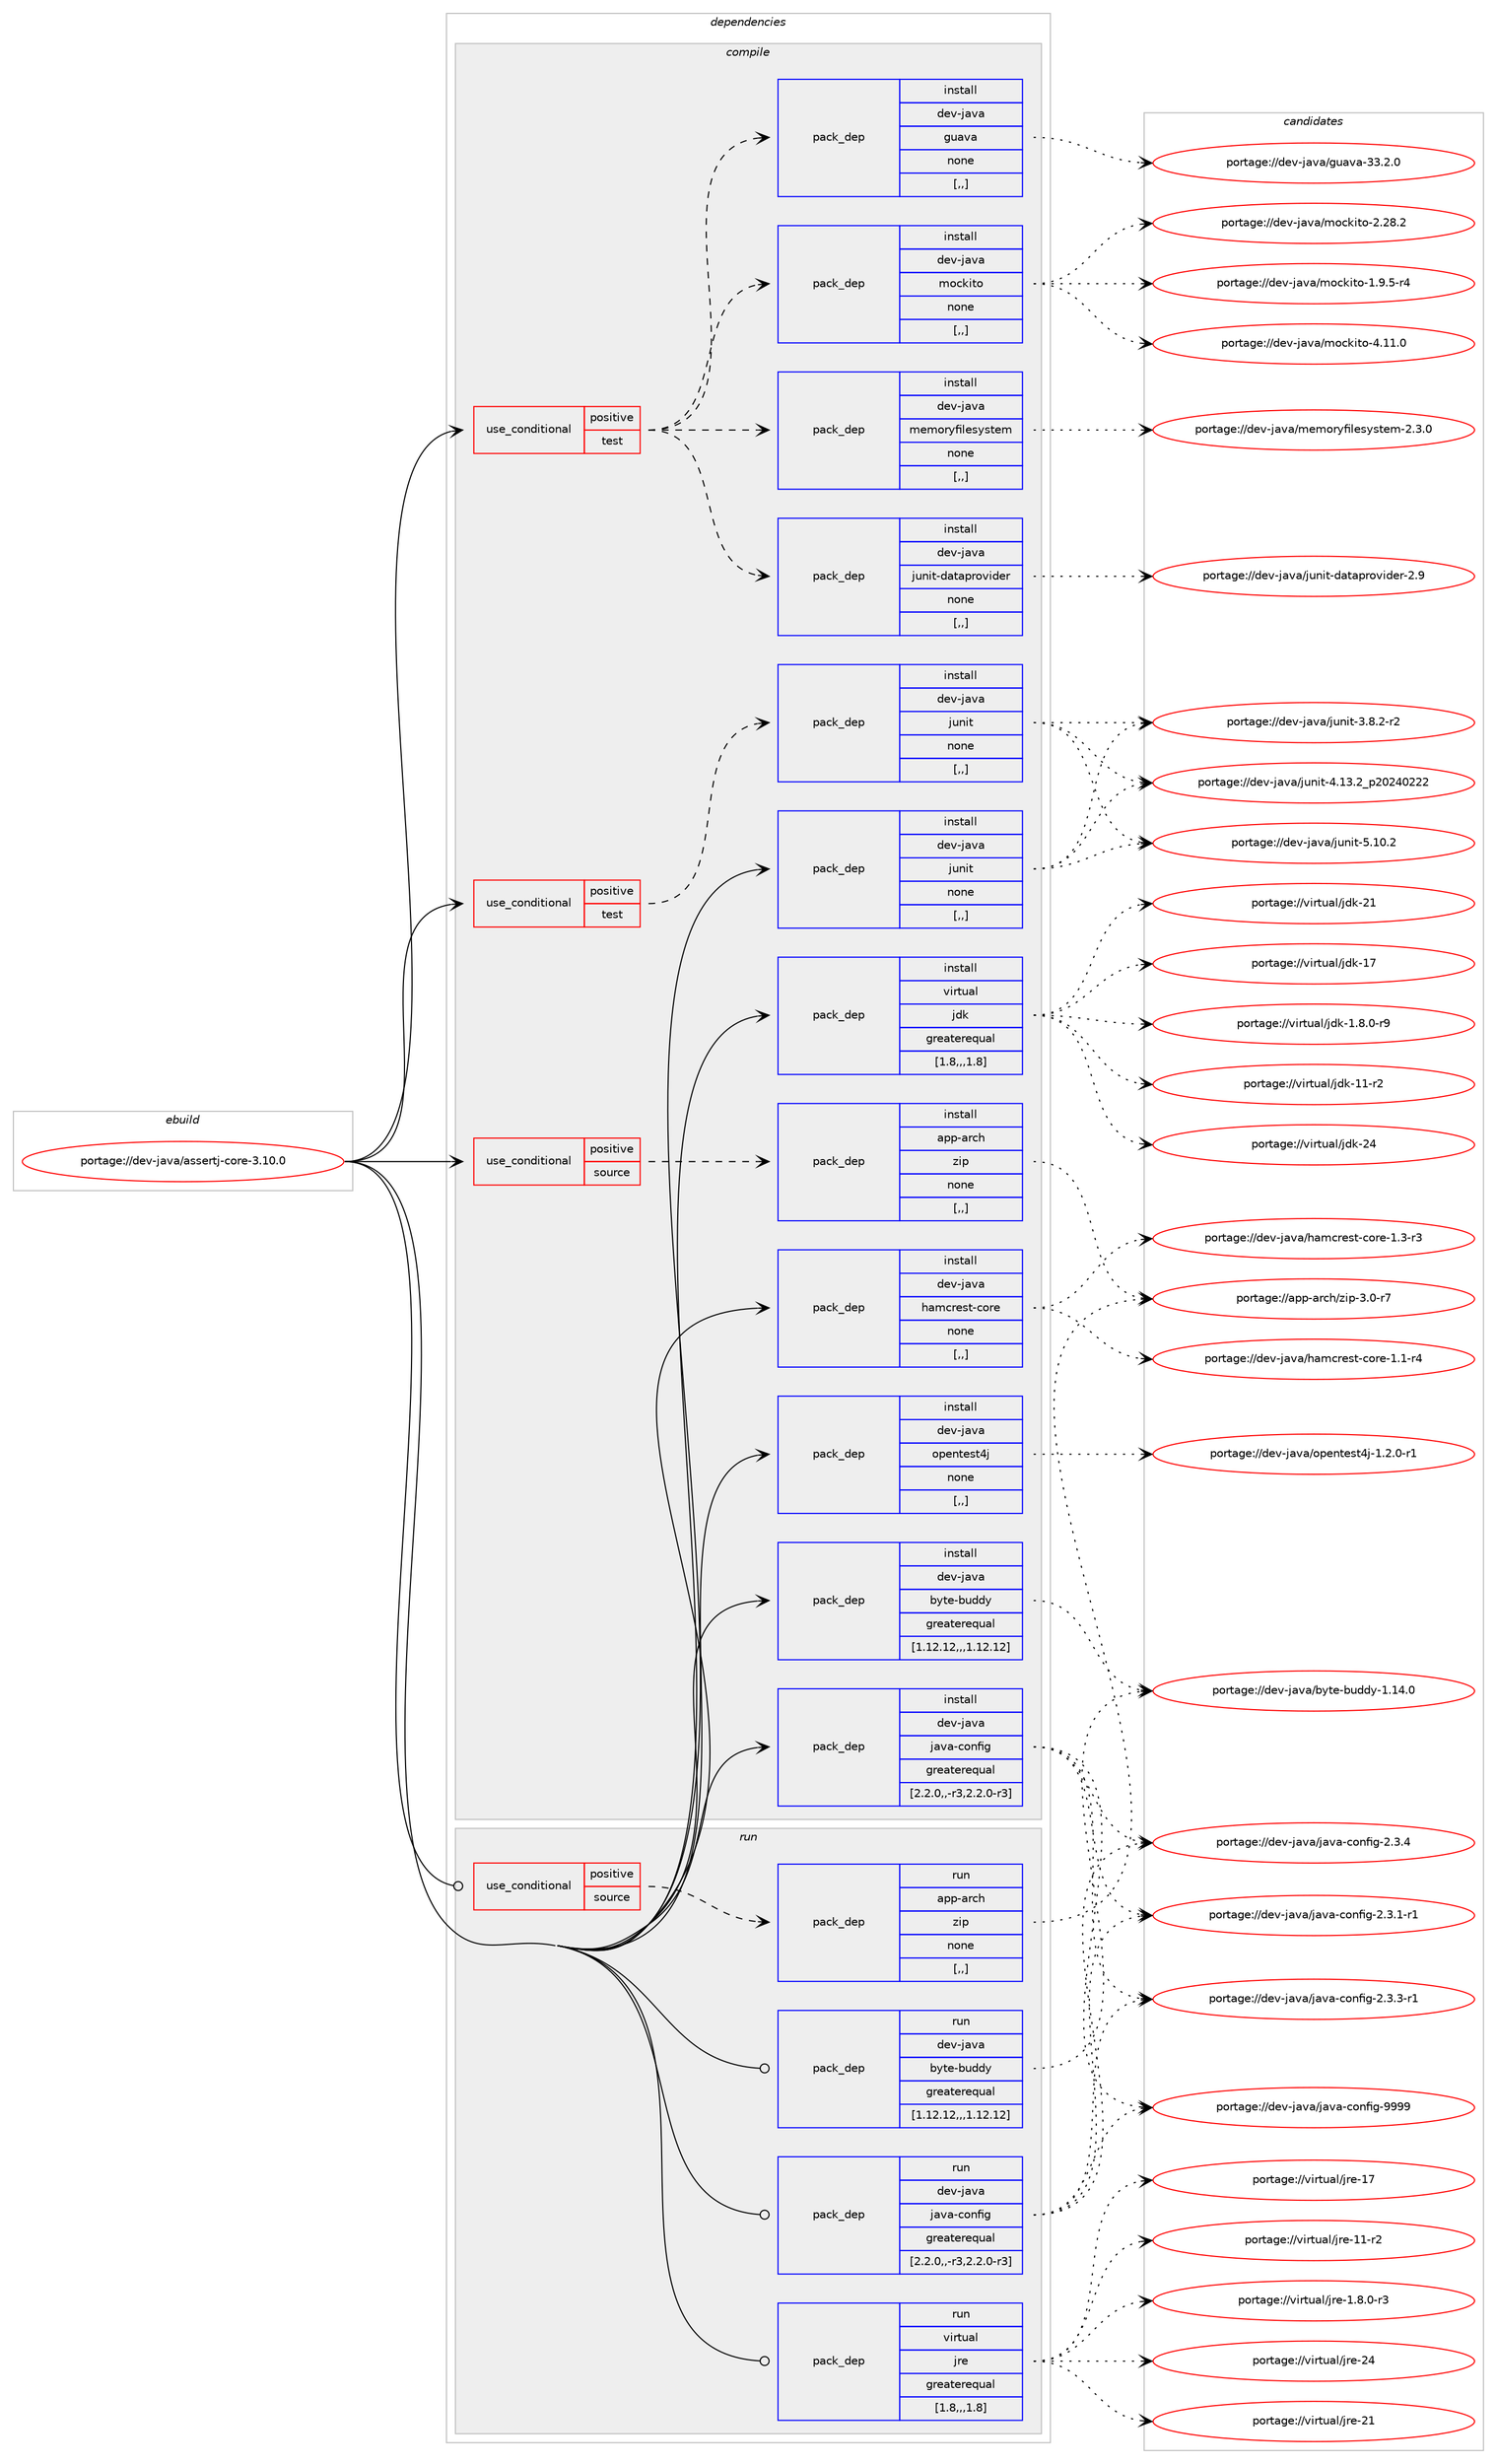 digraph prolog {

# *************
# Graph options
# *************

newrank=true;
concentrate=true;
compound=true;
graph [rankdir=LR,fontname=Helvetica,fontsize=10,ranksep=1.5];#, ranksep=2.5, nodesep=0.2];
edge  [arrowhead=vee];
node  [fontname=Helvetica,fontsize=10];

# **********
# The ebuild
# **********

subgraph cluster_leftcol {
color=gray;
label=<<i>ebuild</i>>;
id [label="portage://dev-java/assertj-core-3.10.0", color=red, width=4, href="../dev-java/assertj-core-3.10.0.svg"];
}

# ****************
# The dependencies
# ****************

subgraph cluster_midcol {
color=gray;
label=<<i>dependencies</i>>;
subgraph cluster_compile {
fillcolor="#eeeeee";
style=filled;
label=<<i>compile</i>>;
subgraph cond21467 {
dependency92839 [label=<<TABLE BORDER="0" CELLBORDER="1" CELLSPACING="0" CELLPADDING="4"><TR><TD ROWSPAN="3" CELLPADDING="10">use_conditional</TD></TR><TR><TD>positive</TD></TR><TR><TD>source</TD></TR></TABLE>>, shape=none, color=red];
subgraph pack70317 {
dependency92840 [label=<<TABLE BORDER="0" CELLBORDER="1" CELLSPACING="0" CELLPADDING="4" WIDTH="220"><TR><TD ROWSPAN="6" CELLPADDING="30">pack_dep</TD></TR><TR><TD WIDTH="110">install</TD></TR><TR><TD>app-arch</TD></TR><TR><TD>zip</TD></TR><TR><TD>none</TD></TR><TR><TD>[,,]</TD></TR></TABLE>>, shape=none, color=blue];
}
dependency92839:e -> dependency92840:w [weight=20,style="dashed",arrowhead="vee"];
}
id:e -> dependency92839:w [weight=20,style="solid",arrowhead="vee"];
subgraph cond21468 {
dependency92841 [label=<<TABLE BORDER="0" CELLBORDER="1" CELLSPACING="0" CELLPADDING="4"><TR><TD ROWSPAN="3" CELLPADDING="10">use_conditional</TD></TR><TR><TD>positive</TD></TR><TR><TD>test</TD></TR></TABLE>>, shape=none, color=red];
subgraph pack70318 {
dependency92842 [label=<<TABLE BORDER="0" CELLBORDER="1" CELLSPACING="0" CELLPADDING="4" WIDTH="220"><TR><TD ROWSPAN="6" CELLPADDING="30">pack_dep</TD></TR><TR><TD WIDTH="110">install</TD></TR><TR><TD>dev-java</TD></TR><TR><TD>guava</TD></TR><TR><TD>none</TD></TR><TR><TD>[,,]</TD></TR></TABLE>>, shape=none, color=blue];
}
dependency92841:e -> dependency92842:w [weight=20,style="dashed",arrowhead="vee"];
subgraph pack70319 {
dependency92843 [label=<<TABLE BORDER="0" CELLBORDER="1" CELLSPACING="0" CELLPADDING="4" WIDTH="220"><TR><TD ROWSPAN="6" CELLPADDING="30">pack_dep</TD></TR><TR><TD WIDTH="110">install</TD></TR><TR><TD>dev-java</TD></TR><TR><TD>junit-dataprovider</TD></TR><TR><TD>none</TD></TR><TR><TD>[,,]</TD></TR></TABLE>>, shape=none, color=blue];
}
dependency92841:e -> dependency92843:w [weight=20,style="dashed",arrowhead="vee"];
subgraph pack70320 {
dependency92844 [label=<<TABLE BORDER="0" CELLBORDER="1" CELLSPACING="0" CELLPADDING="4" WIDTH="220"><TR><TD ROWSPAN="6" CELLPADDING="30">pack_dep</TD></TR><TR><TD WIDTH="110">install</TD></TR><TR><TD>dev-java</TD></TR><TR><TD>memoryfilesystem</TD></TR><TR><TD>none</TD></TR><TR><TD>[,,]</TD></TR></TABLE>>, shape=none, color=blue];
}
dependency92841:e -> dependency92844:w [weight=20,style="dashed",arrowhead="vee"];
subgraph pack70321 {
dependency92845 [label=<<TABLE BORDER="0" CELLBORDER="1" CELLSPACING="0" CELLPADDING="4" WIDTH="220"><TR><TD ROWSPAN="6" CELLPADDING="30">pack_dep</TD></TR><TR><TD WIDTH="110">install</TD></TR><TR><TD>dev-java</TD></TR><TR><TD>mockito</TD></TR><TR><TD>none</TD></TR><TR><TD>[,,]</TD></TR></TABLE>>, shape=none, color=blue];
}
dependency92841:e -> dependency92845:w [weight=20,style="dashed",arrowhead="vee"];
}
id:e -> dependency92841:w [weight=20,style="solid",arrowhead="vee"];
subgraph cond21469 {
dependency92846 [label=<<TABLE BORDER="0" CELLBORDER="1" CELLSPACING="0" CELLPADDING="4"><TR><TD ROWSPAN="3" CELLPADDING="10">use_conditional</TD></TR><TR><TD>positive</TD></TR><TR><TD>test</TD></TR></TABLE>>, shape=none, color=red];
subgraph pack70322 {
dependency92847 [label=<<TABLE BORDER="0" CELLBORDER="1" CELLSPACING="0" CELLPADDING="4" WIDTH="220"><TR><TD ROWSPAN="6" CELLPADDING="30">pack_dep</TD></TR><TR><TD WIDTH="110">install</TD></TR><TR><TD>dev-java</TD></TR><TR><TD>junit</TD></TR><TR><TD>none</TD></TR><TR><TD>[,,]</TD></TR></TABLE>>, shape=none, color=blue];
}
dependency92846:e -> dependency92847:w [weight=20,style="dashed",arrowhead="vee"];
}
id:e -> dependency92846:w [weight=20,style="solid",arrowhead="vee"];
subgraph pack70323 {
dependency92848 [label=<<TABLE BORDER="0" CELLBORDER="1" CELLSPACING="0" CELLPADDING="4" WIDTH="220"><TR><TD ROWSPAN="6" CELLPADDING="30">pack_dep</TD></TR><TR><TD WIDTH="110">install</TD></TR><TR><TD>dev-java</TD></TR><TR><TD>byte-buddy</TD></TR><TR><TD>greaterequal</TD></TR><TR><TD>[1.12.12,,,1.12.12]</TD></TR></TABLE>>, shape=none, color=blue];
}
id:e -> dependency92848:w [weight=20,style="solid",arrowhead="vee"];
subgraph pack70324 {
dependency92849 [label=<<TABLE BORDER="0" CELLBORDER="1" CELLSPACING="0" CELLPADDING="4" WIDTH="220"><TR><TD ROWSPAN="6" CELLPADDING="30">pack_dep</TD></TR><TR><TD WIDTH="110">install</TD></TR><TR><TD>dev-java</TD></TR><TR><TD>hamcrest-core</TD></TR><TR><TD>none</TD></TR><TR><TD>[,,]</TD></TR></TABLE>>, shape=none, color=blue];
}
id:e -> dependency92849:w [weight=20,style="solid",arrowhead="vee"];
subgraph pack70325 {
dependency92850 [label=<<TABLE BORDER="0" CELLBORDER="1" CELLSPACING="0" CELLPADDING="4" WIDTH="220"><TR><TD ROWSPAN="6" CELLPADDING="30">pack_dep</TD></TR><TR><TD WIDTH="110">install</TD></TR><TR><TD>dev-java</TD></TR><TR><TD>java-config</TD></TR><TR><TD>greaterequal</TD></TR><TR><TD>[2.2.0,,-r3,2.2.0-r3]</TD></TR></TABLE>>, shape=none, color=blue];
}
id:e -> dependency92850:w [weight=20,style="solid",arrowhead="vee"];
subgraph pack70326 {
dependency92851 [label=<<TABLE BORDER="0" CELLBORDER="1" CELLSPACING="0" CELLPADDING="4" WIDTH="220"><TR><TD ROWSPAN="6" CELLPADDING="30">pack_dep</TD></TR><TR><TD WIDTH="110">install</TD></TR><TR><TD>dev-java</TD></TR><TR><TD>junit</TD></TR><TR><TD>none</TD></TR><TR><TD>[,,]</TD></TR></TABLE>>, shape=none, color=blue];
}
id:e -> dependency92851:w [weight=20,style="solid",arrowhead="vee"];
subgraph pack70327 {
dependency92852 [label=<<TABLE BORDER="0" CELLBORDER="1" CELLSPACING="0" CELLPADDING="4" WIDTH="220"><TR><TD ROWSPAN="6" CELLPADDING="30">pack_dep</TD></TR><TR><TD WIDTH="110">install</TD></TR><TR><TD>dev-java</TD></TR><TR><TD>opentest4j</TD></TR><TR><TD>none</TD></TR><TR><TD>[,,]</TD></TR></TABLE>>, shape=none, color=blue];
}
id:e -> dependency92852:w [weight=20,style="solid",arrowhead="vee"];
subgraph pack70328 {
dependency92853 [label=<<TABLE BORDER="0" CELLBORDER="1" CELLSPACING="0" CELLPADDING="4" WIDTH="220"><TR><TD ROWSPAN="6" CELLPADDING="30">pack_dep</TD></TR><TR><TD WIDTH="110">install</TD></TR><TR><TD>virtual</TD></TR><TR><TD>jdk</TD></TR><TR><TD>greaterequal</TD></TR><TR><TD>[1.8,,,1.8]</TD></TR></TABLE>>, shape=none, color=blue];
}
id:e -> dependency92853:w [weight=20,style="solid",arrowhead="vee"];
}
subgraph cluster_compileandrun {
fillcolor="#eeeeee";
style=filled;
label=<<i>compile and run</i>>;
}
subgraph cluster_run {
fillcolor="#eeeeee";
style=filled;
label=<<i>run</i>>;
subgraph cond21470 {
dependency92854 [label=<<TABLE BORDER="0" CELLBORDER="1" CELLSPACING="0" CELLPADDING="4"><TR><TD ROWSPAN="3" CELLPADDING="10">use_conditional</TD></TR><TR><TD>positive</TD></TR><TR><TD>source</TD></TR></TABLE>>, shape=none, color=red];
subgraph pack70329 {
dependency92855 [label=<<TABLE BORDER="0" CELLBORDER="1" CELLSPACING="0" CELLPADDING="4" WIDTH="220"><TR><TD ROWSPAN="6" CELLPADDING="30">pack_dep</TD></TR><TR><TD WIDTH="110">run</TD></TR><TR><TD>app-arch</TD></TR><TR><TD>zip</TD></TR><TR><TD>none</TD></TR><TR><TD>[,,]</TD></TR></TABLE>>, shape=none, color=blue];
}
dependency92854:e -> dependency92855:w [weight=20,style="dashed",arrowhead="vee"];
}
id:e -> dependency92854:w [weight=20,style="solid",arrowhead="odot"];
subgraph pack70330 {
dependency92856 [label=<<TABLE BORDER="0" CELLBORDER="1" CELLSPACING="0" CELLPADDING="4" WIDTH="220"><TR><TD ROWSPAN="6" CELLPADDING="30">pack_dep</TD></TR><TR><TD WIDTH="110">run</TD></TR><TR><TD>dev-java</TD></TR><TR><TD>byte-buddy</TD></TR><TR><TD>greaterequal</TD></TR><TR><TD>[1.12.12,,,1.12.12]</TD></TR></TABLE>>, shape=none, color=blue];
}
id:e -> dependency92856:w [weight=20,style="solid",arrowhead="odot"];
subgraph pack70331 {
dependency92857 [label=<<TABLE BORDER="0" CELLBORDER="1" CELLSPACING="0" CELLPADDING="4" WIDTH="220"><TR><TD ROWSPAN="6" CELLPADDING="30">pack_dep</TD></TR><TR><TD WIDTH="110">run</TD></TR><TR><TD>dev-java</TD></TR><TR><TD>java-config</TD></TR><TR><TD>greaterequal</TD></TR><TR><TD>[2.2.0,,-r3,2.2.0-r3]</TD></TR></TABLE>>, shape=none, color=blue];
}
id:e -> dependency92857:w [weight=20,style="solid",arrowhead="odot"];
subgraph pack70332 {
dependency92858 [label=<<TABLE BORDER="0" CELLBORDER="1" CELLSPACING="0" CELLPADDING="4" WIDTH="220"><TR><TD ROWSPAN="6" CELLPADDING="30">pack_dep</TD></TR><TR><TD WIDTH="110">run</TD></TR><TR><TD>virtual</TD></TR><TR><TD>jre</TD></TR><TR><TD>greaterequal</TD></TR><TR><TD>[1.8,,,1.8]</TD></TR></TABLE>>, shape=none, color=blue];
}
id:e -> dependency92858:w [weight=20,style="solid",arrowhead="odot"];
}
}

# **************
# The candidates
# **************

subgraph cluster_choices {
rank=same;
color=gray;
label=<<i>candidates</i>>;

subgraph choice70317 {
color=black;
nodesep=1;
choice9711211245971149910447122105112455146484511455 [label="portage://app-arch/zip-3.0-r7", color=red, width=4,href="../app-arch/zip-3.0-r7.svg"];
dependency92840:e -> choice9711211245971149910447122105112455146484511455:w [style=dotted,weight="100"];
}
subgraph choice70318 {
color=black;
nodesep=1;
choice10010111845106971189747103117971189745515146504648 [label="portage://dev-java/guava-33.2.0", color=red, width=4,href="../dev-java/guava-33.2.0.svg"];
dependency92842:e -> choice10010111845106971189747103117971189745515146504648:w [style=dotted,weight="100"];
}
subgraph choice70319 {
color=black;
nodesep=1;
choice1001011184510697118974710611711010511645100971169711211411111810510010111445504657 [label="portage://dev-java/junit-dataprovider-2.9", color=red, width=4,href="../dev-java/junit-dataprovider-2.9.svg"];
dependency92843:e -> choice1001011184510697118974710611711010511645100971169711211411111810510010111445504657:w [style=dotted,weight="100"];
}
subgraph choice70320 {
color=black;
nodesep=1;
choice10010111845106971189747109101109111114121102105108101115121115116101109455046514648 [label="portage://dev-java/memoryfilesystem-2.3.0", color=red, width=4,href="../dev-java/memoryfilesystem-2.3.0.svg"];
dependency92844:e -> choice10010111845106971189747109101109111114121102105108101115121115116101109455046514648:w [style=dotted,weight="100"];
}
subgraph choice70321 {
color=black;
nodesep=1;
choice100101118451069711897471091119910710511611145524649494648 [label="portage://dev-java/mockito-4.11.0", color=red, width=4,href="../dev-java/mockito-4.11.0.svg"];
choice100101118451069711897471091119910710511611145504650564650 [label="portage://dev-java/mockito-2.28.2", color=red, width=4,href="../dev-java/mockito-2.28.2.svg"];
choice10010111845106971189747109111991071051161114549465746534511452 [label="portage://dev-java/mockito-1.9.5-r4", color=red, width=4,href="../dev-java/mockito-1.9.5-r4.svg"];
dependency92845:e -> choice100101118451069711897471091119910710511611145524649494648:w [style=dotted,weight="100"];
dependency92845:e -> choice100101118451069711897471091119910710511611145504650564650:w [style=dotted,weight="100"];
dependency92845:e -> choice10010111845106971189747109111991071051161114549465746534511452:w [style=dotted,weight="100"];
}
subgraph choice70322 {
color=black;
nodesep=1;
choice1001011184510697118974710611711010511645534649484650 [label="portage://dev-java/junit-5.10.2", color=red, width=4,href="../dev-java/junit-5.10.2.svg"];
choice1001011184510697118974710611711010511645524649514650951125048505248505050 [label="portage://dev-java/junit-4.13.2_p20240222", color=red, width=4,href="../dev-java/junit-4.13.2_p20240222.svg"];
choice100101118451069711897471061171101051164551465646504511450 [label="portage://dev-java/junit-3.8.2-r2", color=red, width=4,href="../dev-java/junit-3.8.2-r2.svg"];
dependency92847:e -> choice1001011184510697118974710611711010511645534649484650:w [style=dotted,weight="100"];
dependency92847:e -> choice1001011184510697118974710611711010511645524649514650951125048505248505050:w [style=dotted,weight="100"];
dependency92847:e -> choice100101118451069711897471061171101051164551465646504511450:w [style=dotted,weight="100"];
}
subgraph choice70323 {
color=black;
nodesep=1;
choice1001011184510697118974798121116101459811710010012145494649524648 [label="portage://dev-java/byte-buddy-1.14.0", color=red, width=4,href="../dev-java/byte-buddy-1.14.0.svg"];
dependency92848:e -> choice1001011184510697118974798121116101459811710010012145494649524648:w [style=dotted,weight="100"];
}
subgraph choice70324 {
color=black;
nodesep=1;
choice1001011184510697118974710497109991141011151164599111114101454946514511451 [label="portage://dev-java/hamcrest-core-1.3-r3", color=red, width=4,href="../dev-java/hamcrest-core-1.3-r3.svg"];
choice1001011184510697118974710497109991141011151164599111114101454946494511452 [label="portage://dev-java/hamcrest-core-1.1-r4", color=red, width=4,href="../dev-java/hamcrest-core-1.1-r4.svg"];
dependency92849:e -> choice1001011184510697118974710497109991141011151164599111114101454946514511451:w [style=dotted,weight="100"];
dependency92849:e -> choice1001011184510697118974710497109991141011151164599111114101454946494511452:w [style=dotted,weight="100"];
}
subgraph choice70325 {
color=black;
nodesep=1;
choice10010111845106971189747106971189745991111101021051034557575757 [label="portage://dev-java/java-config-9999", color=red, width=4,href="../dev-java/java-config-9999.svg"];
choice1001011184510697118974710697118974599111110102105103455046514652 [label="portage://dev-java/java-config-2.3.4", color=red, width=4,href="../dev-java/java-config-2.3.4.svg"];
choice10010111845106971189747106971189745991111101021051034550465146514511449 [label="portage://dev-java/java-config-2.3.3-r1", color=red, width=4,href="../dev-java/java-config-2.3.3-r1.svg"];
choice10010111845106971189747106971189745991111101021051034550465146494511449 [label="portage://dev-java/java-config-2.3.1-r1", color=red, width=4,href="../dev-java/java-config-2.3.1-r1.svg"];
dependency92850:e -> choice10010111845106971189747106971189745991111101021051034557575757:w [style=dotted,weight="100"];
dependency92850:e -> choice1001011184510697118974710697118974599111110102105103455046514652:w [style=dotted,weight="100"];
dependency92850:e -> choice10010111845106971189747106971189745991111101021051034550465146514511449:w [style=dotted,weight="100"];
dependency92850:e -> choice10010111845106971189747106971189745991111101021051034550465146494511449:w [style=dotted,weight="100"];
}
subgraph choice70326 {
color=black;
nodesep=1;
choice1001011184510697118974710611711010511645534649484650 [label="portage://dev-java/junit-5.10.2", color=red, width=4,href="../dev-java/junit-5.10.2.svg"];
choice1001011184510697118974710611711010511645524649514650951125048505248505050 [label="portage://dev-java/junit-4.13.2_p20240222", color=red, width=4,href="../dev-java/junit-4.13.2_p20240222.svg"];
choice100101118451069711897471061171101051164551465646504511450 [label="portage://dev-java/junit-3.8.2-r2", color=red, width=4,href="../dev-java/junit-3.8.2-r2.svg"];
dependency92851:e -> choice1001011184510697118974710611711010511645534649484650:w [style=dotted,weight="100"];
dependency92851:e -> choice1001011184510697118974710611711010511645524649514650951125048505248505050:w [style=dotted,weight="100"];
dependency92851:e -> choice100101118451069711897471061171101051164551465646504511450:w [style=dotted,weight="100"];
}
subgraph choice70327 {
color=black;
nodesep=1;
choice10010111845106971189747111112101110116101115116521064549465046484511449 [label="portage://dev-java/opentest4j-1.2.0-r1", color=red, width=4,href="../dev-java/opentest4j-1.2.0-r1.svg"];
dependency92852:e -> choice10010111845106971189747111112101110116101115116521064549465046484511449:w [style=dotted,weight="100"];
}
subgraph choice70328 {
color=black;
nodesep=1;
choice1181051141161179710847106100107455052 [label="portage://virtual/jdk-24", color=red, width=4,href="../virtual/jdk-24.svg"];
choice1181051141161179710847106100107455049 [label="portage://virtual/jdk-21", color=red, width=4,href="../virtual/jdk-21.svg"];
choice1181051141161179710847106100107454955 [label="portage://virtual/jdk-17", color=red, width=4,href="../virtual/jdk-17.svg"];
choice11810511411611797108471061001074549494511450 [label="portage://virtual/jdk-11-r2", color=red, width=4,href="../virtual/jdk-11-r2.svg"];
choice11810511411611797108471061001074549465646484511457 [label="portage://virtual/jdk-1.8.0-r9", color=red, width=4,href="../virtual/jdk-1.8.0-r9.svg"];
dependency92853:e -> choice1181051141161179710847106100107455052:w [style=dotted,weight="100"];
dependency92853:e -> choice1181051141161179710847106100107455049:w [style=dotted,weight="100"];
dependency92853:e -> choice1181051141161179710847106100107454955:w [style=dotted,weight="100"];
dependency92853:e -> choice11810511411611797108471061001074549494511450:w [style=dotted,weight="100"];
dependency92853:e -> choice11810511411611797108471061001074549465646484511457:w [style=dotted,weight="100"];
}
subgraph choice70329 {
color=black;
nodesep=1;
choice9711211245971149910447122105112455146484511455 [label="portage://app-arch/zip-3.0-r7", color=red, width=4,href="../app-arch/zip-3.0-r7.svg"];
dependency92855:e -> choice9711211245971149910447122105112455146484511455:w [style=dotted,weight="100"];
}
subgraph choice70330 {
color=black;
nodesep=1;
choice1001011184510697118974798121116101459811710010012145494649524648 [label="portage://dev-java/byte-buddy-1.14.0", color=red, width=4,href="../dev-java/byte-buddy-1.14.0.svg"];
dependency92856:e -> choice1001011184510697118974798121116101459811710010012145494649524648:w [style=dotted,weight="100"];
}
subgraph choice70331 {
color=black;
nodesep=1;
choice10010111845106971189747106971189745991111101021051034557575757 [label="portage://dev-java/java-config-9999", color=red, width=4,href="../dev-java/java-config-9999.svg"];
choice1001011184510697118974710697118974599111110102105103455046514652 [label="portage://dev-java/java-config-2.3.4", color=red, width=4,href="../dev-java/java-config-2.3.4.svg"];
choice10010111845106971189747106971189745991111101021051034550465146514511449 [label="portage://dev-java/java-config-2.3.3-r1", color=red, width=4,href="../dev-java/java-config-2.3.3-r1.svg"];
choice10010111845106971189747106971189745991111101021051034550465146494511449 [label="portage://dev-java/java-config-2.3.1-r1", color=red, width=4,href="../dev-java/java-config-2.3.1-r1.svg"];
dependency92857:e -> choice10010111845106971189747106971189745991111101021051034557575757:w [style=dotted,weight="100"];
dependency92857:e -> choice1001011184510697118974710697118974599111110102105103455046514652:w [style=dotted,weight="100"];
dependency92857:e -> choice10010111845106971189747106971189745991111101021051034550465146514511449:w [style=dotted,weight="100"];
dependency92857:e -> choice10010111845106971189747106971189745991111101021051034550465146494511449:w [style=dotted,weight="100"];
}
subgraph choice70332 {
color=black;
nodesep=1;
choice1181051141161179710847106114101455052 [label="portage://virtual/jre-24", color=red, width=4,href="../virtual/jre-24.svg"];
choice1181051141161179710847106114101455049 [label="portage://virtual/jre-21", color=red, width=4,href="../virtual/jre-21.svg"];
choice1181051141161179710847106114101454955 [label="portage://virtual/jre-17", color=red, width=4,href="../virtual/jre-17.svg"];
choice11810511411611797108471061141014549494511450 [label="portage://virtual/jre-11-r2", color=red, width=4,href="../virtual/jre-11-r2.svg"];
choice11810511411611797108471061141014549465646484511451 [label="portage://virtual/jre-1.8.0-r3", color=red, width=4,href="../virtual/jre-1.8.0-r3.svg"];
dependency92858:e -> choice1181051141161179710847106114101455052:w [style=dotted,weight="100"];
dependency92858:e -> choice1181051141161179710847106114101455049:w [style=dotted,weight="100"];
dependency92858:e -> choice1181051141161179710847106114101454955:w [style=dotted,weight="100"];
dependency92858:e -> choice11810511411611797108471061141014549494511450:w [style=dotted,weight="100"];
dependency92858:e -> choice11810511411611797108471061141014549465646484511451:w [style=dotted,weight="100"];
}
}

}
